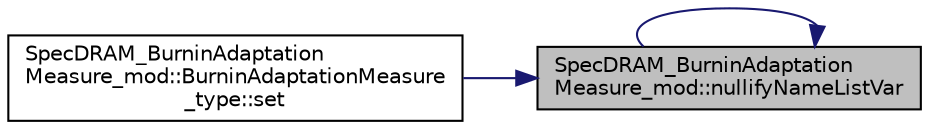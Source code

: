 digraph "SpecDRAM_BurninAdaptationMeasure_mod::nullifyNameListVar"
{
 // LATEX_PDF_SIZE
  edge [fontname="Helvetica",fontsize="10",labelfontname="Helvetica",labelfontsize="10"];
  node [fontname="Helvetica",fontsize="10",shape=record];
  rankdir="RL";
  Node1 [label="SpecDRAM_BurninAdaptation\lMeasure_mod::nullifyNameListVar",height=0.2,width=0.4,color="black", fillcolor="grey75", style="filled", fontcolor="black",tooltip=" "];
  Node1 -> Node1 [dir="back",color="midnightblue",fontsize="10",style="solid"];
  Node1 -> Node2 [dir="back",color="midnightblue",fontsize="10",style="solid"];
  Node2 [label="SpecDRAM_BurninAdaptation\lMeasure_mod::BurninAdaptationMeasure\l_type::set",height=0.2,width=0.4,color="black", fillcolor="white", style="filled",URL="$structSpecDRAM__BurninAdaptationMeasure__mod_1_1BurninAdaptationMeasure__type.html#a5762d59b4aa110ff70bf594d5774e54f",tooltip=" "];
}
